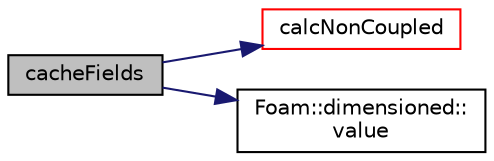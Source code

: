 digraph "cacheFields"
{
  bgcolor="transparent";
  edge [fontname="Helvetica",fontsize="10",labelfontname="Helvetica",labelfontsize="10"];
  node [fontname="Helvetica",fontsize="10",shape=record];
  rankdir="LR";
  Node36 [label="cacheFields",height=0.2,width=0.4,color="black", fillcolor="grey75", style="filled", fontcolor="black"];
  Node36 -> Node37 [color="midnightblue",fontsize="10",style="solid",fontname="Helvetica"];
  Node37 [label="calcNonCoupled",height=0.2,width=0.4,color="red",URL="$a25277.html#a0e3253e601c7db3a3db9d3c921218fd9",tooltip="Calculate the non-coupled force. "];
  Node36 -> Node40 [color="midnightblue",fontsize="10",style="solid",fontname="Helvetica"];
  Node40 [label="Foam::dimensioned::\lvalue",height=0.2,width=0.4,color="black",URL="$a27473.html#a7948200a26c85fc3a83ffa510a91d668",tooltip="Return const reference to value. "];
}
